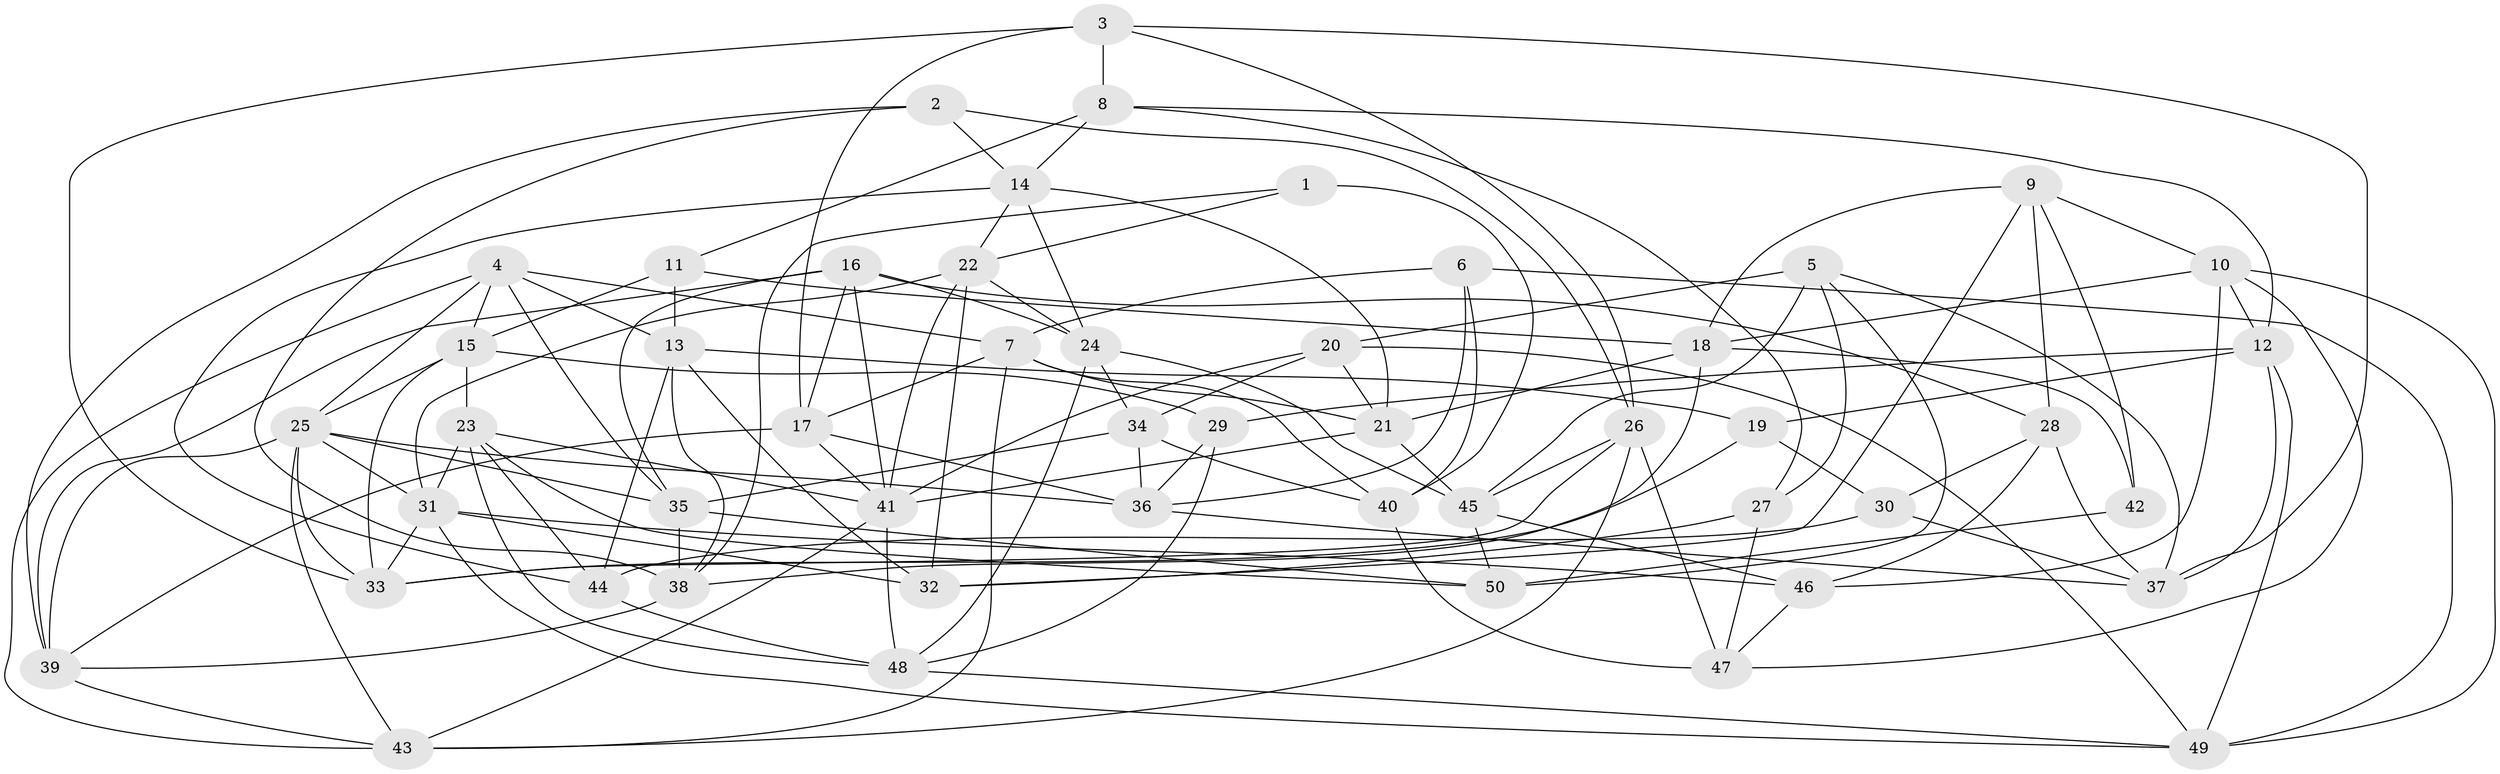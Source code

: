 // original degree distribution, {4: 1.0}
// Generated by graph-tools (version 1.1) at 2025/38/03/04/25 23:38:14]
// undirected, 50 vertices, 136 edges
graph export_dot {
  node [color=gray90,style=filled];
  1;
  2;
  3;
  4;
  5;
  6;
  7;
  8;
  9;
  10;
  11;
  12;
  13;
  14;
  15;
  16;
  17;
  18;
  19;
  20;
  21;
  22;
  23;
  24;
  25;
  26;
  27;
  28;
  29;
  30;
  31;
  32;
  33;
  34;
  35;
  36;
  37;
  38;
  39;
  40;
  41;
  42;
  43;
  44;
  45;
  46;
  47;
  48;
  49;
  50;
  1 -- 22 [weight=1.0];
  1 -- 38 [weight=1.0];
  1 -- 40 [weight=2.0];
  2 -- 14 [weight=1.0];
  2 -- 26 [weight=1.0];
  2 -- 38 [weight=1.0];
  2 -- 39 [weight=1.0];
  3 -- 8 [weight=2.0];
  3 -- 17 [weight=1.0];
  3 -- 26 [weight=1.0];
  3 -- 33 [weight=1.0];
  3 -- 37 [weight=1.0];
  4 -- 7 [weight=1.0];
  4 -- 13 [weight=1.0];
  4 -- 15 [weight=1.0];
  4 -- 25 [weight=1.0];
  4 -- 35 [weight=1.0];
  4 -- 43 [weight=1.0];
  5 -- 20 [weight=2.0];
  5 -- 27 [weight=1.0];
  5 -- 37 [weight=1.0];
  5 -- 45 [weight=1.0];
  5 -- 50 [weight=1.0];
  6 -- 7 [weight=1.0];
  6 -- 36 [weight=1.0];
  6 -- 40 [weight=1.0];
  6 -- 49 [weight=1.0];
  7 -- 17 [weight=1.0];
  7 -- 21 [weight=1.0];
  7 -- 40 [weight=1.0];
  7 -- 43 [weight=1.0];
  8 -- 11 [weight=1.0];
  8 -- 12 [weight=1.0];
  8 -- 14 [weight=1.0];
  8 -- 27 [weight=1.0];
  9 -- 10 [weight=1.0];
  9 -- 18 [weight=1.0];
  9 -- 28 [weight=1.0];
  9 -- 32 [weight=2.0];
  9 -- 42 [weight=1.0];
  10 -- 12 [weight=1.0];
  10 -- 18 [weight=1.0];
  10 -- 46 [weight=1.0];
  10 -- 47 [weight=1.0];
  10 -- 49 [weight=1.0];
  11 -- 13 [weight=1.0];
  11 -- 15 [weight=1.0];
  11 -- 18 [weight=1.0];
  12 -- 19 [weight=1.0];
  12 -- 29 [weight=1.0];
  12 -- 37 [weight=1.0];
  12 -- 49 [weight=1.0];
  13 -- 19 [weight=1.0];
  13 -- 32 [weight=1.0];
  13 -- 38 [weight=1.0];
  13 -- 44 [weight=1.0];
  14 -- 21 [weight=1.0];
  14 -- 22 [weight=1.0];
  14 -- 24 [weight=1.0];
  14 -- 44 [weight=1.0];
  15 -- 23 [weight=1.0];
  15 -- 25 [weight=1.0];
  15 -- 29 [weight=1.0];
  15 -- 33 [weight=1.0];
  16 -- 17 [weight=1.0];
  16 -- 24 [weight=1.0];
  16 -- 28 [weight=1.0];
  16 -- 35 [weight=1.0];
  16 -- 39 [weight=1.0];
  16 -- 41 [weight=1.0];
  17 -- 36 [weight=1.0];
  17 -- 39 [weight=1.0];
  17 -- 41 [weight=1.0];
  18 -- 21 [weight=1.0];
  18 -- 38 [weight=1.0];
  18 -- 42 [weight=1.0];
  19 -- 30 [weight=1.0];
  19 -- 33 [weight=1.0];
  20 -- 21 [weight=1.0];
  20 -- 34 [weight=1.0];
  20 -- 41 [weight=1.0];
  20 -- 49 [weight=1.0];
  21 -- 41 [weight=1.0];
  21 -- 45 [weight=1.0];
  22 -- 24 [weight=1.0];
  22 -- 31 [weight=1.0];
  22 -- 32 [weight=1.0];
  22 -- 41 [weight=1.0];
  23 -- 31 [weight=1.0];
  23 -- 41 [weight=1.0];
  23 -- 44 [weight=1.0];
  23 -- 48 [weight=1.0];
  23 -- 50 [weight=1.0];
  24 -- 34 [weight=1.0];
  24 -- 45 [weight=1.0];
  24 -- 48 [weight=1.0];
  25 -- 31 [weight=1.0];
  25 -- 33 [weight=1.0];
  25 -- 35 [weight=1.0];
  25 -- 36 [weight=1.0];
  25 -- 39 [weight=1.0];
  25 -- 43 [weight=1.0];
  26 -- 33 [weight=1.0];
  26 -- 43 [weight=1.0];
  26 -- 45 [weight=1.0];
  26 -- 47 [weight=1.0];
  27 -- 32 [weight=1.0];
  27 -- 47 [weight=1.0];
  28 -- 30 [weight=2.0];
  28 -- 37 [weight=1.0];
  28 -- 46 [weight=1.0];
  29 -- 36 [weight=1.0];
  29 -- 48 [weight=1.0];
  30 -- 37 [weight=1.0];
  30 -- 44 [weight=2.0];
  31 -- 32 [weight=1.0];
  31 -- 33 [weight=1.0];
  31 -- 46 [weight=2.0];
  31 -- 49 [weight=1.0];
  34 -- 35 [weight=1.0];
  34 -- 36 [weight=1.0];
  34 -- 40 [weight=2.0];
  35 -- 38 [weight=1.0];
  35 -- 50 [weight=1.0];
  36 -- 37 [weight=1.0];
  38 -- 39 [weight=1.0];
  39 -- 43 [weight=1.0];
  40 -- 47 [weight=2.0];
  41 -- 43 [weight=1.0];
  41 -- 48 [weight=1.0];
  42 -- 50 [weight=2.0];
  44 -- 48 [weight=1.0];
  45 -- 46 [weight=1.0];
  45 -- 50 [weight=1.0];
  46 -- 47 [weight=1.0];
  48 -- 49 [weight=1.0];
}
